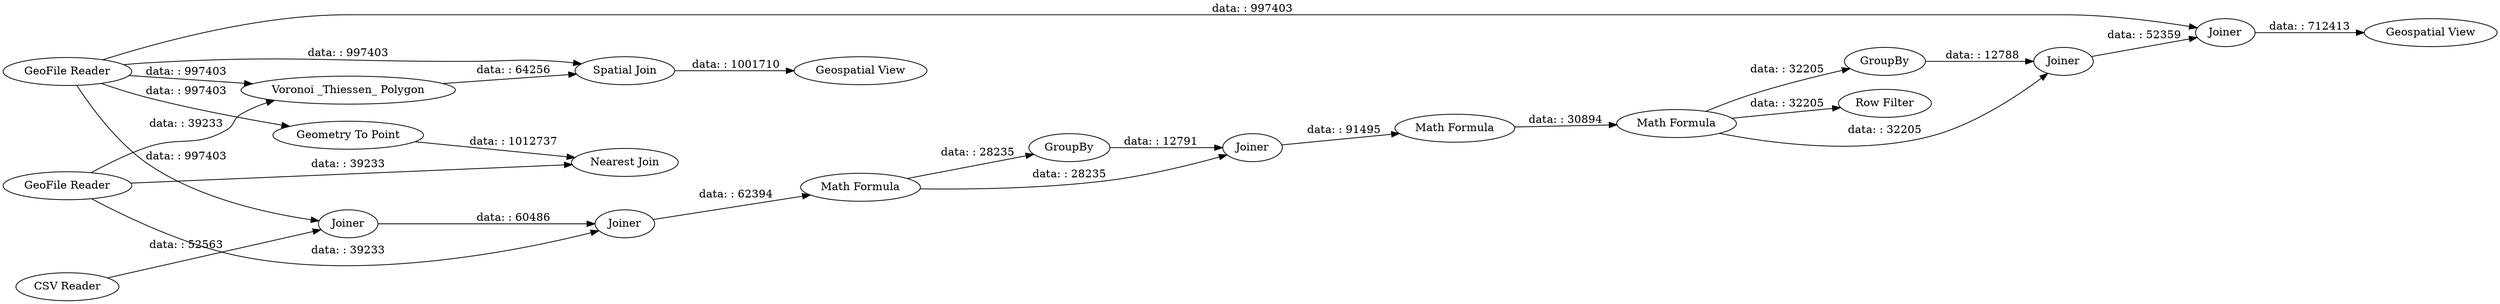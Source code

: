 digraph {
	"-8637190145250306481_4" [label="Spatial Join"]
	"-8637190145250306481_6" [label="Nearest Join"]
	"-8637190145250306481_11" [label="Math Formula"]
	"-8637190145250306481_15" [label="Math Formula"]
	"-8637190145250306481_19" [label="Row Filter"]
	"-8637190145250306481_16" [label=GroupBy]
	"-8637190145250306481_21" [label="Geometry To Point"]
	"-8637190145250306481_17" [label=Joiner]
	"-8637190145250306481_5" [label="Geospatial View"]
	"-8637190145250306481_8" [label="CSV Reader"]
	"-8637190145250306481_10" [label=Joiner]
	"-8637190145250306481_2" [label="GeoFile Reader"]
	"-8637190145250306481_3" [label="Voronoi _Thiessen_ Polygon"]
	"-8637190145250306481_12" [label=GroupBy]
	"-8637190145250306481_9" [label=Joiner]
	"-8637190145250306481_14" [label="Math Formula"]
	"-8637190145250306481_20" [label="Geospatial View"]
	"-8637190145250306481_18" [label=Joiner]
	"-8637190145250306481_13" [label=Joiner]
	"-8637190145250306481_1" [label="GeoFile Reader"]
	"-8637190145250306481_15" -> "-8637190145250306481_17" [label="data: : 32205"]
	"-8637190145250306481_14" -> "-8637190145250306481_15" [label="data: : 30894"]
	"-8637190145250306481_4" -> "-8637190145250306481_5" [label="data: : 1001710"]
	"-8637190145250306481_2" -> "-8637190145250306481_18" [label="data: : 997403"]
	"-8637190145250306481_1" -> "-8637190145250306481_6" [label="data: : 39233"]
	"-8637190145250306481_2" -> "-8637190145250306481_21" [label="data: : 997403"]
	"-8637190145250306481_15" -> "-8637190145250306481_19" [label="data: : 32205"]
	"-8637190145250306481_12" -> "-8637190145250306481_13" [label="data: : 12791"]
	"-8637190145250306481_16" -> "-8637190145250306481_17" [label="data: : 12788"]
	"-8637190145250306481_1" -> "-8637190145250306481_3" [label="data: : 39233"]
	"-8637190145250306481_18" -> "-8637190145250306481_20" [label="data: : 712413"]
	"-8637190145250306481_1" -> "-8637190145250306481_10" [label="data: : 39233"]
	"-8637190145250306481_2" -> "-8637190145250306481_9" [label="data: : 997403"]
	"-8637190145250306481_3" -> "-8637190145250306481_4" [label="data: : 64256"]
	"-8637190145250306481_11" -> "-8637190145250306481_12" [label="data: : 28235"]
	"-8637190145250306481_13" -> "-8637190145250306481_14" [label="data: : 91495"]
	"-8637190145250306481_21" -> "-8637190145250306481_6" [label="data: : 1012737"]
	"-8637190145250306481_8" -> "-8637190145250306481_9" [label="data: : 52563"]
	"-8637190145250306481_15" -> "-8637190145250306481_16" [label="data: : 32205"]
	"-8637190145250306481_9" -> "-8637190145250306481_10" [label="data: : 60486"]
	"-8637190145250306481_10" -> "-8637190145250306481_11" [label="data: : 62394"]
	"-8637190145250306481_2" -> "-8637190145250306481_3" [label="data: : 997403"]
	"-8637190145250306481_2" -> "-8637190145250306481_4" [label="data: : 997403"]
	"-8637190145250306481_11" -> "-8637190145250306481_13" [label="data: : 28235"]
	"-8637190145250306481_17" -> "-8637190145250306481_18" [label="data: : 52359"]
	rankdir=LR
}
